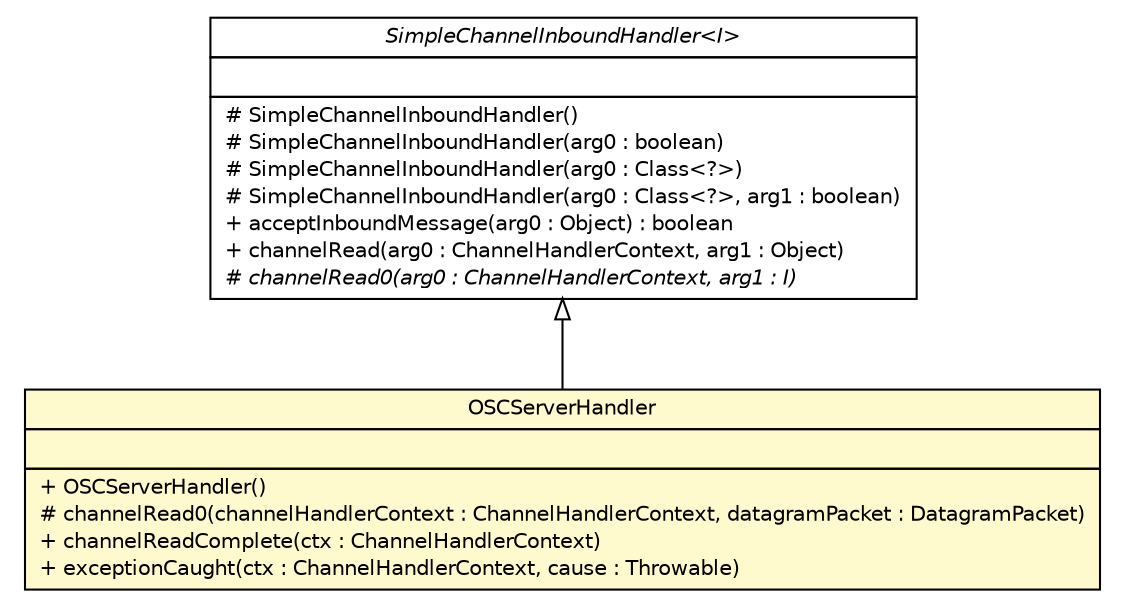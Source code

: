 #!/usr/local/bin/dot
#
# Class diagram 
# Generated by UMLGraph version R5_6 (http://www.umlgraph.org/)
#

digraph G {
	edge [fontname="Helvetica",fontsize=10,labelfontname="Helvetica",labelfontsize=10];
	node [fontname="Helvetica",fontsize=10,shape=plaintext];
	nodesep=0.25;
	ranksep=0.5;
	// com.xley.lfosc.osc.server.OSCServerHandler
	c2060 [label=<<table title="com.xley.lfosc.osc.server.OSCServerHandler" border="0" cellborder="1" cellspacing="0" cellpadding="2" port="p" bgcolor="lemonChiffon" href="./OSCServerHandler.html">
		<tr><td><table border="0" cellspacing="0" cellpadding="1">
<tr><td align="center" balign="center"> OSCServerHandler </td></tr>
		</table></td></tr>
		<tr><td><table border="0" cellspacing="0" cellpadding="1">
<tr><td align="left" balign="left">  </td></tr>
		</table></td></tr>
		<tr><td><table border="0" cellspacing="0" cellpadding="1">
<tr><td align="left" balign="left"> + OSCServerHandler() </td></tr>
<tr><td align="left" balign="left"> # channelRead0(channelHandlerContext : ChannelHandlerContext, datagramPacket : DatagramPacket) </td></tr>
<tr><td align="left" balign="left"> + channelReadComplete(ctx : ChannelHandlerContext) </td></tr>
<tr><td align="left" balign="left"> + exceptionCaught(ctx : ChannelHandlerContext, cause : Throwable) </td></tr>
		</table></td></tr>
		</table>>, URL="./OSCServerHandler.html", fontname="Helvetica", fontcolor="black", fontsize=10.0];
	//com.xley.lfosc.osc.server.OSCServerHandler extends io.netty.channel.SimpleChannelInboundHandler<io.netty.channel.socket.DatagramPacket>
	c2064:p -> c2060:p [dir=back,arrowtail=empty];
	// io.netty.channel.SimpleChannelInboundHandler<I>
	c2064 [label=<<table title="io.netty.channel.SimpleChannelInboundHandler" border="0" cellborder="1" cellspacing="0" cellpadding="2" port="p" href="http://java.sun.com/j2se/1.4.2/docs/api/io/netty/channel/SimpleChannelInboundHandler.html">
		<tr><td><table border="0" cellspacing="0" cellpadding="1">
<tr><td align="center" balign="center"><font face="Helvetica-Oblique"> SimpleChannelInboundHandler&lt;I&gt; </font></td></tr>
		</table></td></tr>
		<tr><td><table border="0" cellspacing="0" cellpadding="1">
<tr><td align="left" balign="left">  </td></tr>
		</table></td></tr>
		<tr><td><table border="0" cellspacing="0" cellpadding="1">
<tr><td align="left" balign="left"> # SimpleChannelInboundHandler() </td></tr>
<tr><td align="left" balign="left"> # SimpleChannelInboundHandler(arg0 : boolean) </td></tr>
<tr><td align="left" balign="left"> # SimpleChannelInboundHandler(arg0 : Class&lt;?&gt;) </td></tr>
<tr><td align="left" balign="left"> # SimpleChannelInboundHandler(arg0 : Class&lt;?&gt;, arg1 : boolean) </td></tr>
<tr><td align="left" balign="left"> + acceptInboundMessage(arg0 : Object) : boolean </td></tr>
<tr><td align="left" balign="left"> + channelRead(arg0 : ChannelHandlerContext, arg1 : Object) </td></tr>
<tr><td align="left" balign="left"><font face="Helvetica-Oblique" point-size="10.0"> # channelRead0(arg0 : ChannelHandlerContext, arg1 : I) </font></td></tr>
		</table></td></tr>
		</table>>, URL="http://java.sun.com/j2se/1.4.2/docs/api/io/netty/channel/SimpleChannelInboundHandler.html", fontname="Helvetica", fontcolor="black", fontsize=10.0];
}

